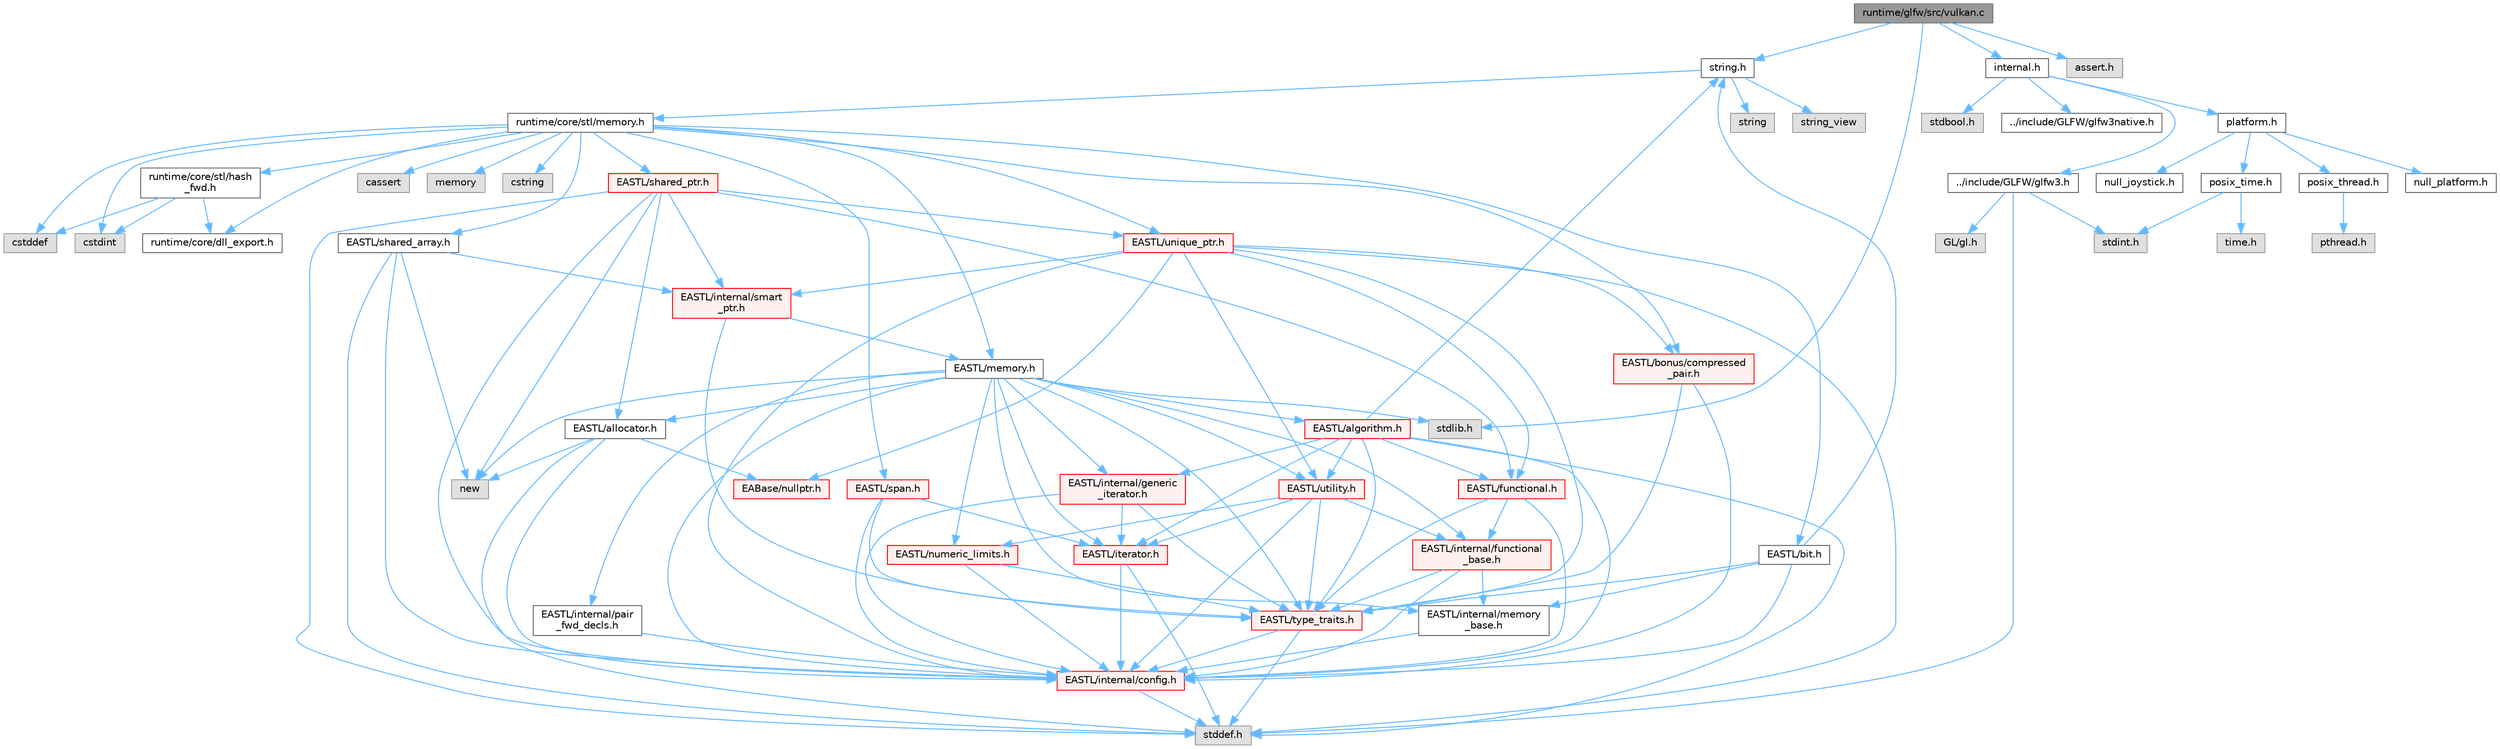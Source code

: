 digraph "runtime/glfw/src/vulkan.c"
{
 // LATEX_PDF_SIZE
  bgcolor="transparent";
  edge [fontname=Helvetica,fontsize=10,labelfontname=Helvetica,labelfontsize=10];
  node [fontname=Helvetica,fontsize=10,shape=box,height=0.2,width=0.4];
  Node1 [id="Node000001",label="runtime/glfw/src/vulkan.c",height=0.2,width=0.4,color="gray40", fillcolor="grey60", style="filled", fontcolor="black",tooltip=" "];
  Node1 -> Node2 [id="edge1_Node000001_Node000002",color="steelblue1",style="solid",tooltip=" "];
  Node2 [id="Node000002",label="internal.h",height=0.2,width=0.4,color="grey40", fillcolor="white", style="filled",URL="$glfw_2src_2internal_8h.html",tooltip=" "];
  Node2 -> Node3 [id="edge2_Node000002_Node000003",color="steelblue1",style="solid",tooltip=" "];
  Node3 [id="Node000003",label="../include/GLFW/glfw3.h",height=0.2,width=0.4,color="grey40", fillcolor="white", style="filled",URL="$glfw_2include_2_g_l_f_w_2glfw3_8h.html",tooltip="The header of the GLFW 3 API."];
  Node3 -> Node4 [id="edge3_Node000003_Node000004",color="steelblue1",style="solid",tooltip=" "];
  Node4 [id="Node000004",label="stddef.h",height=0.2,width=0.4,color="grey60", fillcolor="#E0E0E0", style="filled",tooltip=" "];
  Node3 -> Node5 [id="edge4_Node000003_Node000005",color="steelblue1",style="solid",tooltip=" "];
  Node5 [id="Node000005",label="stdint.h",height=0.2,width=0.4,color="grey60", fillcolor="#E0E0E0", style="filled",tooltip=" "];
  Node3 -> Node6 [id="edge5_Node000003_Node000006",color="steelblue1",style="solid",tooltip=" "];
  Node6 [id="Node000006",label="GL/gl.h",height=0.2,width=0.4,color="grey60", fillcolor="#E0E0E0", style="filled",tooltip=" "];
  Node2 -> Node7 [id="edge6_Node000002_Node000007",color="steelblue1",style="solid",tooltip=" "];
  Node7 [id="Node000007",label="stdbool.h",height=0.2,width=0.4,color="grey60", fillcolor="#E0E0E0", style="filled",tooltip=" "];
  Node2 -> Node8 [id="edge7_Node000002_Node000008",color="steelblue1",style="solid",tooltip=" "];
  Node8 [id="Node000008",label="platform.h",height=0.2,width=0.4,color="grey40", fillcolor="white", style="filled",URL="$glfw_2src_2_platform_8h.html",tooltip=" "];
  Node8 -> Node9 [id="edge8_Node000008_Node000009",color="steelblue1",style="solid",tooltip=" "];
  Node9 [id="Node000009",label="null_platform.h",height=0.2,width=0.4,color="grey40", fillcolor="white", style="filled",URL="$null__platform_8h.html",tooltip=" "];
  Node8 -> Node10 [id="edge9_Node000008_Node000010",color="steelblue1",style="solid",tooltip=" "];
  Node10 [id="Node000010",label="null_joystick.h",height=0.2,width=0.4,color="grey40", fillcolor="white", style="filled",URL="$null__joystick_8h.html",tooltip=" "];
  Node8 -> Node11 [id="edge10_Node000008_Node000011",color="steelblue1",style="solid",tooltip=" "];
  Node11 [id="Node000011",label="posix_thread.h",height=0.2,width=0.4,color="grey40", fillcolor="white", style="filled",URL="$posix__thread_8h.html",tooltip=" "];
  Node11 -> Node12 [id="edge11_Node000011_Node000012",color="steelblue1",style="solid",tooltip=" "];
  Node12 [id="Node000012",label="pthread.h",height=0.2,width=0.4,color="grey60", fillcolor="#E0E0E0", style="filled",tooltip=" "];
  Node8 -> Node13 [id="edge12_Node000008_Node000013",color="steelblue1",style="solid",tooltip=" "];
  Node13 [id="Node000013",label="posix_time.h",height=0.2,width=0.4,color="grey40", fillcolor="white", style="filled",URL="$posix__time_8h.html",tooltip=" "];
  Node13 -> Node5 [id="edge13_Node000013_Node000005",color="steelblue1",style="solid",tooltip=" "];
  Node13 -> Node14 [id="edge14_Node000013_Node000014",color="steelblue1",style="solid",tooltip=" "];
  Node14 [id="Node000014",label="time.h",height=0.2,width=0.4,color="grey60", fillcolor="#E0E0E0", style="filled",tooltip=" "];
  Node2 -> Node15 [id="edge15_Node000002_Node000015",color="steelblue1",style="solid",tooltip=" "];
  Node15 [id="Node000015",label="../include/GLFW/glfw3native.h",height=0.2,width=0.4,color="grey40", fillcolor="white", style="filled",URL="$glfw_2include_2_g_l_f_w_2glfw3native_8h.html",tooltip="The header of the native access functions."];
  Node1 -> Node16 [id="edge16_Node000001_Node000016",color="steelblue1",style="solid",tooltip=" "];
  Node16 [id="Node000016",label="assert.h",height=0.2,width=0.4,color="grey60", fillcolor="#E0E0E0", style="filled",tooltip=" "];
  Node1 -> Node17 [id="edge17_Node000001_Node000017",color="steelblue1",style="solid",tooltip=" "];
  Node17 [id="Node000017",label="string.h",height=0.2,width=0.4,color="grey40", fillcolor="white", style="filled",URL="$string_8h.html",tooltip=" "];
  Node17 -> Node18 [id="edge18_Node000017_Node000018",color="steelblue1",style="solid",tooltip=" "];
  Node18 [id="Node000018",label="string",height=0.2,width=0.4,color="grey60", fillcolor="#E0E0E0", style="filled",tooltip=" "];
  Node17 -> Node19 [id="edge19_Node000017_Node000019",color="steelblue1",style="solid",tooltip=" "];
  Node19 [id="Node000019",label="string_view",height=0.2,width=0.4,color="grey60", fillcolor="#E0E0E0", style="filled",tooltip=" "];
  Node17 -> Node20 [id="edge20_Node000017_Node000020",color="steelblue1",style="solid",tooltip=" "];
  Node20 [id="Node000020",label="runtime/core/stl/memory.h",height=0.2,width=0.4,color="grey40", fillcolor="white", style="filled",URL="$core_2stl_2memory_8h.html",tooltip=" "];
  Node20 -> Node21 [id="edge21_Node000020_Node000021",color="steelblue1",style="solid",tooltip=" "];
  Node21 [id="Node000021",label="cstddef",height=0.2,width=0.4,color="grey60", fillcolor="#E0E0E0", style="filled",tooltip=" "];
  Node20 -> Node22 [id="edge22_Node000020_Node000022",color="steelblue1",style="solid",tooltip=" "];
  Node22 [id="Node000022",label="cstdint",height=0.2,width=0.4,color="grey60", fillcolor="#E0E0E0", style="filled",tooltip=" "];
  Node20 -> Node23 [id="edge23_Node000020_Node000023",color="steelblue1",style="solid",tooltip=" "];
  Node23 [id="Node000023",label="cassert",height=0.2,width=0.4,color="grey60", fillcolor="#E0E0E0", style="filled",tooltip=" "];
  Node20 -> Node24 [id="edge24_Node000020_Node000024",color="steelblue1",style="solid",tooltip=" "];
  Node24 [id="Node000024",label="memory",height=0.2,width=0.4,color="grey60", fillcolor="#E0E0E0", style="filled",tooltip=" "];
  Node20 -> Node25 [id="edge25_Node000020_Node000025",color="steelblue1",style="solid",tooltip=" "];
  Node25 [id="Node000025",label="cstring",height=0.2,width=0.4,color="grey60", fillcolor="#E0E0E0", style="filled",tooltip=" "];
  Node20 -> Node26 [id="edge26_Node000020_Node000026",color="steelblue1",style="solid",tooltip=" "];
  Node26 [id="Node000026",label="EASTL/bit.h",height=0.2,width=0.4,color="grey40", fillcolor="white", style="filled",URL="$bit_8h.html",tooltip=" "];
  Node26 -> Node27 [id="edge27_Node000026_Node000027",color="steelblue1",style="solid",tooltip=" "];
  Node27 [id="Node000027",label="EASTL/internal/config.h",height=0.2,width=0.4,color="red", fillcolor="#FFF0F0", style="filled",URL="$config_8h.html",tooltip=" "];
  Node27 -> Node4 [id="edge28_Node000027_Node000004",color="steelblue1",style="solid",tooltip=" "];
  Node26 -> Node35 [id="edge29_Node000026_Node000035",color="steelblue1",style="solid",tooltip=" "];
  Node35 [id="Node000035",label="EASTL/internal/memory\l_base.h",height=0.2,width=0.4,color="grey40", fillcolor="white", style="filled",URL="$memory__base_8h.html",tooltip=" "];
  Node35 -> Node27 [id="edge30_Node000035_Node000027",color="steelblue1",style="solid",tooltip=" "];
  Node26 -> Node36 [id="edge31_Node000026_Node000036",color="steelblue1",style="solid",tooltip=" "];
  Node36 [id="Node000036",label="EASTL/type_traits.h",height=0.2,width=0.4,color="red", fillcolor="#FFF0F0", style="filled",URL="$_e_a_s_t_l_2include_2_e_a_s_t_l_2type__traits_8h.html",tooltip=" "];
  Node36 -> Node27 [id="edge32_Node000036_Node000027",color="steelblue1",style="solid",tooltip=" "];
  Node36 -> Node4 [id="edge33_Node000036_Node000004",color="steelblue1",style="solid",tooltip=" "];
  Node26 -> Node17 [id="edge34_Node000026_Node000017",color="steelblue1",style="solid",tooltip=" "];
  Node20 -> Node46 [id="edge35_Node000020_Node000046",color="steelblue1",style="solid",tooltip=" "];
  Node46 [id="Node000046",label="EASTL/memory.h",height=0.2,width=0.4,color="grey40", fillcolor="white", style="filled",URL="$_e_a_s_t_l_2include_2_e_a_s_t_l_2memory_8h.html",tooltip=" "];
  Node46 -> Node27 [id="edge36_Node000046_Node000027",color="steelblue1",style="solid",tooltip=" "];
  Node46 -> Node35 [id="edge37_Node000046_Node000035",color="steelblue1",style="solid",tooltip=" "];
  Node46 -> Node47 [id="edge38_Node000046_Node000047",color="steelblue1",style="solid",tooltip=" "];
  Node47 [id="Node000047",label="EASTL/internal/generic\l_iterator.h",height=0.2,width=0.4,color="red", fillcolor="#FFF0F0", style="filled",URL="$generic__iterator_8h.html",tooltip=" "];
  Node47 -> Node27 [id="edge39_Node000047_Node000027",color="steelblue1",style="solid",tooltip=" "];
  Node47 -> Node48 [id="edge40_Node000047_Node000048",color="steelblue1",style="solid",tooltip=" "];
  Node48 [id="Node000048",label="EASTL/iterator.h",height=0.2,width=0.4,color="red", fillcolor="#FFF0F0", style="filled",URL="$_e_a_s_t_l_2include_2_e_a_s_t_l_2iterator_8h.html",tooltip=" "];
  Node48 -> Node27 [id="edge41_Node000048_Node000027",color="steelblue1",style="solid",tooltip=" "];
  Node48 -> Node4 [id="edge42_Node000048_Node000004",color="steelblue1",style="solid",tooltip=" "];
  Node47 -> Node36 [id="edge43_Node000047_Node000036",color="steelblue1",style="solid",tooltip=" "];
  Node46 -> Node51 [id="edge44_Node000046_Node000051",color="steelblue1",style="solid",tooltip=" "];
  Node51 [id="Node000051",label="EASTL/internal/pair\l_fwd_decls.h",height=0.2,width=0.4,color="grey40", fillcolor="white", style="filled",URL="$pair__fwd__decls_8h.html",tooltip=" "];
  Node51 -> Node27 [id="edge45_Node000051_Node000027",color="steelblue1",style="solid",tooltip=" "];
  Node46 -> Node52 [id="edge46_Node000046_Node000052",color="steelblue1",style="solid",tooltip=" "];
  Node52 [id="Node000052",label="EASTL/internal/functional\l_base.h",height=0.2,width=0.4,color="red", fillcolor="#FFF0F0", style="filled",URL="$functional__base_8h.html",tooltip=" "];
  Node52 -> Node27 [id="edge47_Node000052_Node000027",color="steelblue1",style="solid",tooltip=" "];
  Node52 -> Node35 [id="edge48_Node000052_Node000035",color="steelblue1",style="solid",tooltip=" "];
  Node52 -> Node36 [id="edge49_Node000052_Node000036",color="steelblue1",style="solid",tooltip=" "];
  Node46 -> Node53 [id="edge50_Node000046_Node000053",color="steelblue1",style="solid",tooltip=" "];
  Node53 [id="Node000053",label="EASTL/algorithm.h",height=0.2,width=0.4,color="red", fillcolor="#FFF0F0", style="filled",URL="$_e_a_s_t_l_2include_2_e_a_s_t_l_2algorithm_8h.html",tooltip=" "];
  Node53 -> Node27 [id="edge51_Node000053_Node000027",color="steelblue1",style="solid",tooltip=" "];
  Node53 -> Node36 [id="edge52_Node000053_Node000036",color="steelblue1",style="solid",tooltip=" "];
  Node53 -> Node48 [id="edge53_Node000053_Node000048",color="steelblue1",style="solid",tooltip=" "];
  Node53 -> Node56 [id="edge54_Node000053_Node000056",color="steelblue1",style="solid",tooltip=" "];
  Node56 [id="Node000056",label="EASTL/functional.h",height=0.2,width=0.4,color="red", fillcolor="#FFF0F0", style="filled",URL="$_e_a_s_t_l_2include_2_e_a_s_t_l_2functional_8h.html",tooltip=" "];
  Node56 -> Node27 [id="edge55_Node000056_Node000027",color="steelblue1",style="solid",tooltip=" "];
  Node56 -> Node36 [id="edge56_Node000056_Node000036",color="steelblue1",style="solid",tooltip=" "];
  Node56 -> Node52 [id="edge57_Node000056_Node000052",color="steelblue1",style="solid",tooltip=" "];
  Node53 -> Node63 [id="edge58_Node000053_Node000063",color="steelblue1",style="solid",tooltip=" "];
  Node63 [id="Node000063",label="EASTL/utility.h",height=0.2,width=0.4,color="red", fillcolor="#FFF0F0", style="filled",URL="$_e_a_s_t_l_2include_2_e_a_s_t_l_2utility_8h.html",tooltip=" "];
  Node63 -> Node27 [id="edge59_Node000063_Node000027",color="steelblue1",style="solid",tooltip=" "];
  Node63 -> Node36 [id="edge60_Node000063_Node000036",color="steelblue1",style="solid",tooltip=" "];
  Node63 -> Node48 [id="edge61_Node000063_Node000048",color="steelblue1",style="solid",tooltip=" "];
  Node63 -> Node64 [id="edge62_Node000063_Node000064",color="steelblue1",style="solid",tooltip=" "];
  Node64 [id="Node000064",label="EASTL/numeric_limits.h",height=0.2,width=0.4,color="red", fillcolor="#FFF0F0", style="filled",URL="$numeric__limits_8h.html",tooltip=" "];
  Node64 -> Node27 [id="edge63_Node000064_Node000027",color="steelblue1",style="solid",tooltip=" "];
  Node64 -> Node36 [id="edge64_Node000064_Node000036",color="steelblue1",style="solid",tooltip=" "];
  Node63 -> Node52 [id="edge65_Node000063_Node000052",color="steelblue1",style="solid",tooltip=" "];
  Node53 -> Node47 [id="edge66_Node000053_Node000047",color="steelblue1",style="solid",tooltip=" "];
  Node53 -> Node4 [id="edge67_Node000053_Node000004",color="steelblue1",style="solid",tooltip=" "];
  Node53 -> Node17 [id="edge68_Node000053_Node000017",color="steelblue1",style="solid",tooltip=" "];
  Node46 -> Node36 [id="edge69_Node000046_Node000036",color="steelblue1",style="solid",tooltip=" "];
  Node46 -> Node60 [id="edge70_Node000046_Node000060",color="steelblue1",style="solid",tooltip=" "];
  Node60 [id="Node000060",label="EASTL/allocator.h",height=0.2,width=0.4,color="grey40", fillcolor="white", style="filled",URL="$allocator_8h.html",tooltip=" "];
  Node60 -> Node27 [id="edge71_Node000060_Node000027",color="steelblue1",style="solid",tooltip=" "];
  Node60 -> Node38 [id="edge72_Node000060_Node000038",color="steelblue1",style="solid",tooltip=" "];
  Node38 [id="Node000038",label="EABase/nullptr.h",height=0.2,width=0.4,color="red", fillcolor="#FFF0F0", style="filled",URL="$nullptr_8h.html",tooltip=" "];
  Node60 -> Node4 [id="edge73_Node000060_Node000004",color="steelblue1",style="solid",tooltip=" "];
  Node60 -> Node61 [id="edge74_Node000060_Node000061",color="steelblue1",style="solid",tooltip=" "];
  Node61 [id="Node000061",label="new",height=0.2,width=0.4,color="grey60", fillcolor="#E0E0E0", style="filled",tooltip=" "];
  Node46 -> Node48 [id="edge75_Node000046_Node000048",color="steelblue1",style="solid",tooltip=" "];
  Node46 -> Node63 [id="edge76_Node000046_Node000063",color="steelblue1",style="solid",tooltip=" "];
  Node46 -> Node64 [id="edge77_Node000046_Node000064",color="steelblue1",style="solid",tooltip=" "];
  Node46 -> Node73 [id="edge78_Node000046_Node000073",color="steelblue1",style="solid",tooltip=" "];
  Node73 [id="Node000073",label="stdlib.h",height=0.2,width=0.4,color="grey60", fillcolor="#E0E0E0", style="filled",tooltip=" "];
  Node46 -> Node61 [id="edge79_Node000046_Node000061",color="steelblue1",style="solid",tooltip=" "];
  Node20 -> Node74 [id="edge80_Node000020_Node000074",color="steelblue1",style="solid",tooltip=" "];
  Node74 [id="Node000074",label="EASTL/shared_array.h",height=0.2,width=0.4,color="grey40", fillcolor="white", style="filled",URL="$shared__array_8h.html",tooltip=" "];
  Node74 -> Node27 [id="edge81_Node000074_Node000027",color="steelblue1",style="solid",tooltip=" "];
  Node74 -> Node75 [id="edge82_Node000074_Node000075",color="steelblue1",style="solid",tooltip=" "];
  Node75 [id="Node000075",label="EASTL/internal/smart\l_ptr.h",height=0.2,width=0.4,color="red", fillcolor="#FFF0F0", style="filled",URL="$smart__ptr_8h.html",tooltip=" "];
  Node75 -> Node46 [id="edge83_Node000075_Node000046",color="steelblue1",style="solid",tooltip=" "];
  Node75 -> Node36 [id="edge84_Node000075_Node000036",color="steelblue1",style="solid",tooltip=" "];
  Node74 -> Node61 [id="edge85_Node000074_Node000061",color="steelblue1",style="solid",tooltip=" "];
  Node74 -> Node4 [id="edge86_Node000074_Node000004",color="steelblue1",style="solid",tooltip=" "];
  Node20 -> Node77 [id="edge87_Node000020_Node000077",color="steelblue1",style="solid",tooltip=" "];
  Node77 [id="Node000077",label="EASTL/unique_ptr.h",height=0.2,width=0.4,color="red", fillcolor="#FFF0F0", style="filled",URL="$unique__ptr_8h.html",tooltip=" "];
  Node77 -> Node38 [id="edge88_Node000077_Node000038",color="steelblue1",style="solid",tooltip=" "];
  Node77 -> Node78 [id="edge89_Node000077_Node000078",color="steelblue1",style="solid",tooltip=" "];
  Node78 [id="Node000078",label="EASTL/bonus/compressed\l_pair.h",height=0.2,width=0.4,color="red", fillcolor="#FFF0F0", style="filled",URL="$compressed__pair_8h.html",tooltip=" "];
  Node78 -> Node27 [id="edge90_Node000078_Node000027",color="steelblue1",style="solid",tooltip=" "];
  Node78 -> Node36 [id="edge91_Node000078_Node000036",color="steelblue1",style="solid",tooltip=" "];
  Node77 -> Node56 [id="edge92_Node000077_Node000056",color="steelblue1",style="solid",tooltip=" "];
  Node77 -> Node27 [id="edge93_Node000077_Node000027",color="steelblue1",style="solid",tooltip=" "];
  Node77 -> Node75 [id="edge94_Node000077_Node000075",color="steelblue1",style="solid",tooltip=" "];
  Node77 -> Node36 [id="edge95_Node000077_Node000036",color="steelblue1",style="solid",tooltip=" "];
  Node77 -> Node63 [id="edge96_Node000077_Node000063",color="steelblue1",style="solid",tooltip=" "];
  Node77 -> Node4 [id="edge97_Node000077_Node000004",color="steelblue1",style="solid",tooltip=" "];
  Node20 -> Node80 [id="edge98_Node000020_Node000080",color="steelblue1",style="solid",tooltip=" "];
  Node80 [id="Node000080",label="EASTL/shared_ptr.h",height=0.2,width=0.4,color="red", fillcolor="#FFF0F0", style="filled",URL="$shared__ptr_8h.html",tooltip=" "];
  Node80 -> Node27 [id="edge99_Node000080_Node000027",color="steelblue1",style="solid",tooltip=" "];
  Node80 -> Node75 [id="edge100_Node000080_Node000075",color="steelblue1",style="solid",tooltip=" "];
  Node80 -> Node77 [id="edge101_Node000080_Node000077",color="steelblue1",style="solid",tooltip=" "];
  Node80 -> Node56 [id="edge102_Node000080_Node000056",color="steelblue1",style="solid",tooltip=" "];
  Node80 -> Node60 [id="edge103_Node000080_Node000060",color="steelblue1",style="solid",tooltip=" "];
  Node80 -> Node61 [id="edge104_Node000080_Node000061",color="steelblue1",style="solid",tooltip=" "];
  Node80 -> Node4 [id="edge105_Node000080_Node000004",color="steelblue1",style="solid",tooltip=" "];
  Node20 -> Node160 [id="edge106_Node000020_Node000160",color="steelblue1",style="solid",tooltip=" "];
  Node160 [id="Node000160",label="EASTL/span.h",height=0.2,width=0.4,color="red", fillcolor="#FFF0F0", style="filled",URL="$span_8h.html",tooltip=" "];
  Node160 -> Node27 [id="edge107_Node000160_Node000027",color="steelblue1",style="solid",tooltip=" "];
  Node160 -> Node36 [id="edge108_Node000160_Node000036",color="steelblue1",style="solid",tooltip=" "];
  Node160 -> Node48 [id="edge109_Node000160_Node000048",color="steelblue1",style="solid",tooltip=" "];
  Node20 -> Node78 [id="edge110_Node000020_Node000078",color="steelblue1",style="solid",tooltip=" "];
  Node20 -> Node163 [id="edge111_Node000020_Node000163",color="steelblue1",style="solid",tooltip=" "];
  Node163 [id="Node000163",label="runtime/core/dll_export.h",height=0.2,width=0.4,color="grey40", fillcolor="white", style="filled",URL="$dll__export_8h.html",tooltip=" "];
  Node20 -> Node164 [id="edge112_Node000020_Node000164",color="steelblue1",style="solid",tooltip=" "];
  Node164 [id="Node000164",label="runtime/core/stl/hash\l_fwd.h",height=0.2,width=0.4,color="grey40", fillcolor="white", style="filled",URL="$hash__fwd_8h.html",tooltip=" "];
  Node164 -> Node21 [id="edge113_Node000164_Node000021",color="steelblue1",style="solid",tooltip=" "];
  Node164 -> Node22 [id="edge114_Node000164_Node000022",color="steelblue1",style="solid",tooltip=" "];
  Node164 -> Node163 [id="edge115_Node000164_Node000163",color="steelblue1",style="solid",tooltip=" "];
  Node1 -> Node73 [id="edge116_Node000001_Node000073",color="steelblue1",style="solid",tooltip=" "];
}
